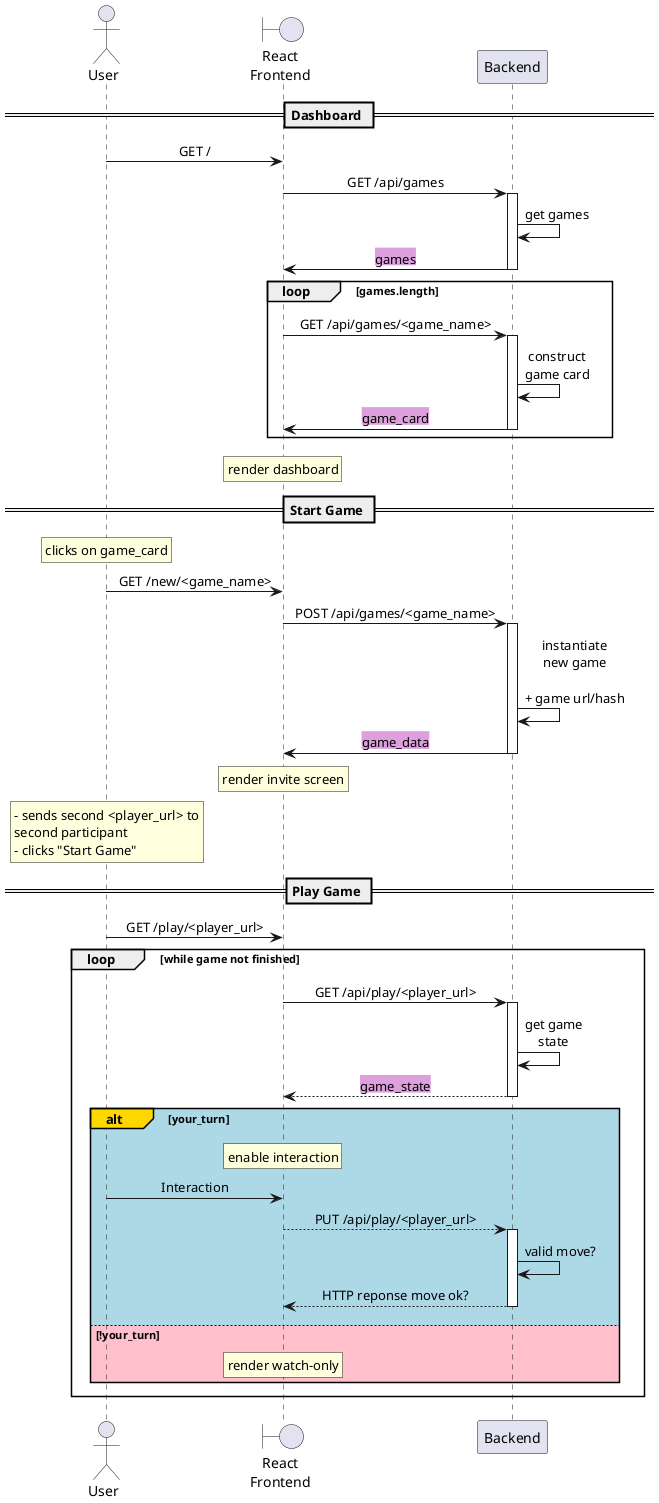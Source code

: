 @startuml
!pragma teoz true
skinparam sequenceMessageAlign center

actor User
boundary "React\nFrontend"
participant Backend

== Dashboard ==
User -> "React\nFrontend" : GET /
"React\nFrontend" -> Backend++ : GET /api/games
Backend -> Backend: get games
Backend -> "React\nFrontend"--: <back:plum>games</back>

loop games.length
  "React\nFrontend" -> Backend++ : GET /api/games/<game_name>
  Backend -> Backend: construct\ngame card
  Backend -> "React\nFrontend"--: <back:plum>game_card</back>
end
rnote over "React\nFrontend": render dashboard

== Start Game ==
rnote over User: clicks on game_card
User -> "React\nFrontend" : GET /new/<game_name>
"React\nFrontend" -> Backend++: POST /api/games/<game_name>
Backend -> Backend: instantiate\nnew game\n\n+ game url/hash
Backend -> "React\nFrontend"--:  <back:plum>game_data</back>

rnote over "React\nFrontend": render invite screen

rnote over User
  - sends second <player_url> to
  second participant
  - clicks "Start Game"
end note

== Play Game ==

User -> "React\nFrontend" : GET /play/<player_url>
loop while game not finished
"React\nFrontend" -> Backend++: GET /api/play/<player_url>
  Backend -> Backend: get game\nstate
  Backend --> "React\nFrontend"--:  <back:plum>game_state</back>
  alt#Gold #LightBlue your_turn
    rnote over "React\nFrontend": enable interaction
    User -> "React\nFrontend": Interaction
    "React\nFrontend" --> Backend++: PUT /api/play/<player_url>
    Backend -> Backend: valid move?
    Backend --> "React\nFrontend"--: HTTP reponse move ok?
  else #Pink !your_turn
    rnote over "React\nFrontend": render watch-only
  end
end

@enduml